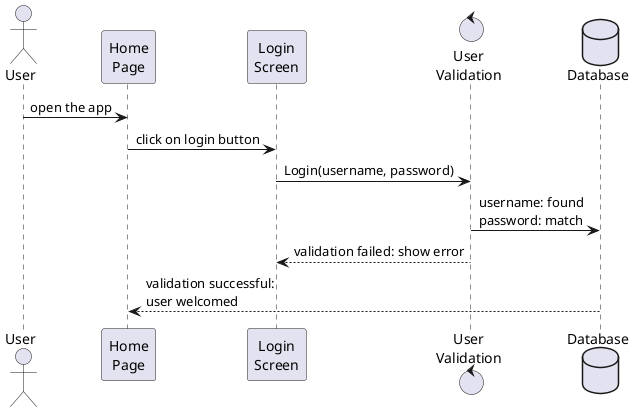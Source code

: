 @startuml Login Sequence Diagram

actor User
participant "Home\nPage"
participant "Login\nScreen"
control "User\nValidation"
database Database

User -> "Home\nPage" : open the app
"Home\nPage" -> "Login\nScreen" : click on login button
"Login\nScreen" -> "User\nValidation" : Login(username, password)
"User\nValidation" -> Database : username: found\npassword: match
"Login\nScreen" <-- "User\nValidation" : validation failed: show error
"Home\nPage" <-- Database : validation successful:\nuser welcomed
@enduml
